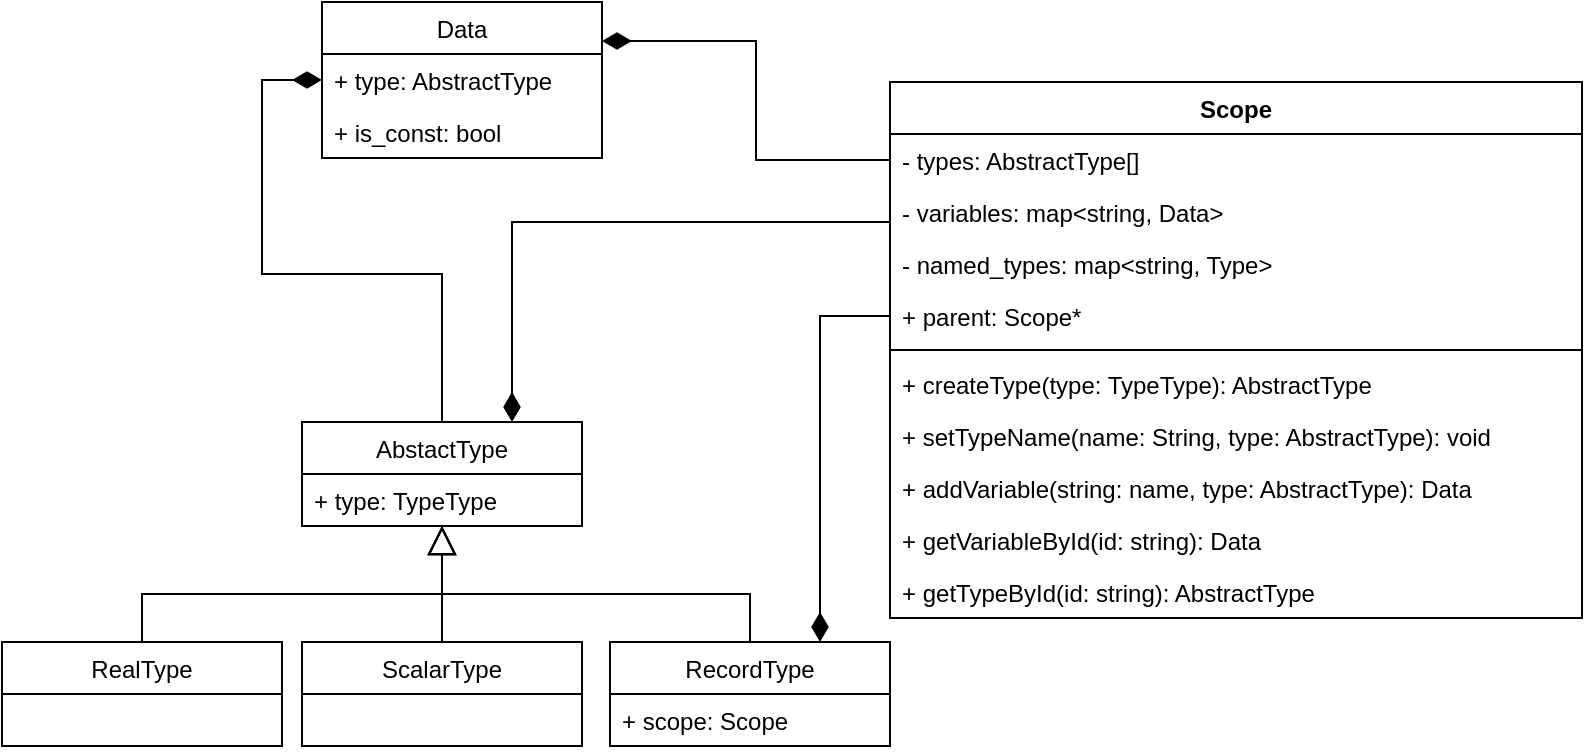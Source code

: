 <mxfile version="13.9.9" type="device"><diagram id="3Ln7gn-iWB78eKNTGccH" name="Страница 1"><mxGraphModel dx="846" dy="534" grid="1" gridSize="10" guides="1" tooltips="1" connect="1" arrows="1" fold="1" page="1" pageScale="1" pageWidth="827" pageHeight="1169" math="0" shadow="0"><root><mxCell id="0"/><mxCell id="1" parent="0"/><mxCell id="juU1Bl8LOMIfGtjSPc-Z-37" style="edgeStyle=orthogonalEdgeStyle;rounded=0;orthogonalLoop=1;jettySize=auto;html=1;exitX=0.5;exitY=0;exitDx=0;exitDy=0;entryX=0;entryY=0.5;entryDx=0;entryDy=0;endArrow=diamondThin;endFill=1;endSize=12;" edge="1" parent="1" source="juU1Bl8LOMIfGtjSPc-Z-5" target="juU1Bl8LOMIfGtjSPc-Z-10"><mxGeometry relative="1" as="geometry"/></mxCell><mxCell id="juU1Bl8LOMIfGtjSPc-Z-5" value="AbstactType" style="swimlane;fontStyle=0;childLayout=stackLayout;horizontal=1;startSize=26;fillColor=none;horizontalStack=0;resizeParent=1;resizeParentMax=0;resizeLast=0;collapsible=1;marginBottom=0;" vertex="1" parent="1"><mxGeometry x="190" y="260" width="140" height="52" as="geometry"/></mxCell><mxCell id="juU1Bl8LOMIfGtjSPc-Z-6" value="+ type: TypeType" style="text;strokeColor=none;fillColor=none;align=left;verticalAlign=top;spacingLeft=4;spacingRight=4;overflow=hidden;rotatable=0;points=[[0,0.5],[1,0.5]];portConstraint=eastwest;" vertex="1" parent="juU1Bl8LOMIfGtjSPc-Z-5"><mxGeometry y="26" width="140" height="26" as="geometry"/></mxCell><mxCell id="juU1Bl8LOMIfGtjSPc-Z-9" value="Data" style="swimlane;fontStyle=0;childLayout=stackLayout;horizontal=1;startSize=26;fillColor=none;horizontalStack=0;resizeParent=1;resizeParentMax=0;resizeLast=0;collapsible=1;marginBottom=0;" vertex="1" parent="1"><mxGeometry x="200" y="50" width="140" height="78" as="geometry"/></mxCell><mxCell id="juU1Bl8LOMIfGtjSPc-Z-10" value="+ type: AbstractType" style="text;strokeColor=none;fillColor=none;align=left;verticalAlign=top;spacingLeft=4;spacingRight=4;overflow=hidden;rotatable=0;points=[[0,0.5],[1,0.5]];portConstraint=eastwest;" vertex="1" parent="juU1Bl8LOMIfGtjSPc-Z-9"><mxGeometry y="26" width="140" height="26" as="geometry"/></mxCell><mxCell id="juU1Bl8LOMIfGtjSPc-Z-11" value="+ is_const: bool" style="text;strokeColor=none;fillColor=none;align=left;verticalAlign=top;spacingLeft=4;spacingRight=4;overflow=hidden;rotatable=0;points=[[0,0.5],[1,0.5]];portConstraint=eastwest;" vertex="1" parent="juU1Bl8LOMIfGtjSPc-Z-9"><mxGeometry y="52" width="140" height="26" as="geometry"/></mxCell><mxCell id="juU1Bl8LOMIfGtjSPc-Z-36" style="edgeStyle=orthogonalEdgeStyle;rounded=0;orthogonalLoop=1;jettySize=auto;html=1;exitX=0;exitY=0.5;exitDx=0;exitDy=0;endArrow=diamondThin;endFill=1;endSize=12;entryX=0.75;entryY=0;entryDx=0;entryDy=0;" edge="1" parent="1" source="juU1Bl8LOMIfGtjSPc-Z-44" target="juU1Bl8LOMIfGtjSPc-Z-29"><mxGeometry relative="1" as="geometry"/></mxCell><mxCell id="juU1Bl8LOMIfGtjSPc-Z-17" value="Scope" style="swimlane;fontStyle=1;align=center;verticalAlign=top;childLayout=stackLayout;horizontal=1;startSize=26;horizontalStack=0;resizeParent=1;resizeParentMax=0;resizeLast=0;collapsible=1;marginBottom=0;" vertex="1" parent="1"><mxGeometry x="484" y="90" width="346" height="268" as="geometry"/></mxCell><mxCell id="juU1Bl8LOMIfGtjSPc-Z-18" value="- types: AbstractType[]" style="text;strokeColor=none;fillColor=none;align=left;verticalAlign=top;spacingLeft=4;spacingRight=4;overflow=hidden;rotatable=0;points=[[0,0.5],[1,0.5]];portConstraint=eastwest;" vertex="1" parent="juU1Bl8LOMIfGtjSPc-Z-17"><mxGeometry y="26" width="346" height="26" as="geometry"/></mxCell><mxCell id="juU1Bl8LOMIfGtjSPc-Z-38" value="- variables: map&lt;string, Data&gt;" style="text;strokeColor=none;fillColor=none;align=left;verticalAlign=top;spacingLeft=4;spacingRight=4;overflow=hidden;rotatable=0;points=[[0,0.5],[1,0.5]];portConstraint=eastwest;" vertex="1" parent="juU1Bl8LOMIfGtjSPc-Z-17"><mxGeometry y="52" width="346" height="26" as="geometry"/></mxCell><mxCell id="juU1Bl8LOMIfGtjSPc-Z-39" value="- named_types: map&lt;string, Type&gt;" style="text;strokeColor=none;fillColor=none;align=left;verticalAlign=top;spacingLeft=4;spacingRight=4;overflow=hidden;rotatable=0;points=[[0,0.5],[1,0.5]];portConstraint=eastwest;" vertex="1" parent="juU1Bl8LOMIfGtjSPc-Z-17"><mxGeometry y="78" width="346" height="26" as="geometry"/></mxCell><mxCell id="juU1Bl8LOMIfGtjSPc-Z-44" value="+ parent: Scope*" style="text;strokeColor=none;fillColor=none;align=left;verticalAlign=top;spacingLeft=4;spacingRight=4;overflow=hidden;rotatable=0;points=[[0,0.5],[1,0.5]];portConstraint=eastwest;" vertex="1" parent="juU1Bl8LOMIfGtjSPc-Z-17"><mxGeometry y="104" width="346" height="26" as="geometry"/></mxCell><mxCell id="juU1Bl8LOMIfGtjSPc-Z-19" value="" style="line;strokeWidth=1;fillColor=none;align=left;verticalAlign=middle;spacingTop=-1;spacingLeft=3;spacingRight=3;rotatable=0;labelPosition=right;points=[];portConstraint=eastwest;" vertex="1" parent="juU1Bl8LOMIfGtjSPc-Z-17"><mxGeometry y="130" width="346" height="8" as="geometry"/></mxCell><mxCell id="juU1Bl8LOMIfGtjSPc-Z-20" value="+ createType(type: TypeType): AbstractType" style="text;strokeColor=none;fillColor=none;align=left;verticalAlign=top;spacingLeft=4;spacingRight=4;overflow=hidden;rotatable=0;points=[[0,0.5],[1,0.5]];portConstraint=eastwest;" vertex="1" parent="juU1Bl8LOMIfGtjSPc-Z-17"><mxGeometry y="138" width="346" height="26" as="geometry"/></mxCell><mxCell id="juU1Bl8LOMIfGtjSPc-Z-40" value="+ setTypeName(name: String, type: AbstractType): void" style="text;strokeColor=none;fillColor=none;align=left;verticalAlign=top;spacingLeft=4;spacingRight=4;overflow=hidden;rotatable=0;points=[[0,0.5],[1,0.5]];portConstraint=eastwest;" vertex="1" parent="juU1Bl8LOMIfGtjSPc-Z-17"><mxGeometry y="164" width="346" height="26" as="geometry"/></mxCell><mxCell id="juU1Bl8LOMIfGtjSPc-Z-41" value="+ addVariable(string: name, type: AbstractType): Data" style="text;strokeColor=none;fillColor=none;align=left;verticalAlign=top;spacingLeft=4;spacingRight=4;overflow=hidden;rotatable=0;points=[[0,0.5],[1,0.5]];portConstraint=eastwest;" vertex="1" parent="juU1Bl8LOMIfGtjSPc-Z-17"><mxGeometry y="190" width="346" height="26" as="geometry"/></mxCell><mxCell id="juU1Bl8LOMIfGtjSPc-Z-42" value="+ getVariableById(id: string): Data" style="text;strokeColor=none;fillColor=none;align=left;verticalAlign=top;spacingLeft=4;spacingRight=4;overflow=hidden;rotatable=0;points=[[0,0.5],[1,0.5]];portConstraint=eastwest;" vertex="1" parent="juU1Bl8LOMIfGtjSPc-Z-17"><mxGeometry y="216" width="346" height="26" as="geometry"/></mxCell><mxCell id="juU1Bl8LOMIfGtjSPc-Z-43" value="+ getTypeById(id: string): AbstractType" style="text;strokeColor=none;fillColor=none;align=left;verticalAlign=top;spacingLeft=4;spacingRight=4;overflow=hidden;rotatable=0;points=[[0,0.5],[1,0.5]];portConstraint=eastwest;" vertex="1" parent="juU1Bl8LOMIfGtjSPc-Z-17"><mxGeometry y="242" width="346" height="26" as="geometry"/></mxCell><mxCell id="juU1Bl8LOMIfGtjSPc-Z-34" style="edgeStyle=orthogonalEdgeStyle;rounded=0;orthogonalLoop=1;jettySize=auto;html=1;exitX=0.5;exitY=0;exitDx=0;exitDy=0;endSize=12;endArrow=block;endFill=0;" edge="1" parent="1" source="juU1Bl8LOMIfGtjSPc-Z-21" target="juU1Bl8LOMIfGtjSPc-Z-5"><mxGeometry relative="1" as="geometry"/></mxCell><mxCell id="juU1Bl8LOMIfGtjSPc-Z-21" value="ScalarType" style="swimlane;fontStyle=0;childLayout=stackLayout;horizontal=1;startSize=26;fillColor=none;horizontalStack=0;resizeParent=1;resizeParentMax=0;resizeLast=0;collapsible=1;marginBottom=0;" vertex="1" parent="1"><mxGeometry x="190" y="370" width="140" height="52" as="geometry"/></mxCell><mxCell id="juU1Bl8LOMIfGtjSPc-Z-35" style="edgeStyle=orthogonalEdgeStyle;rounded=0;orthogonalLoop=1;jettySize=auto;html=1;exitX=0.5;exitY=0;exitDx=0;exitDy=0;endArrow=block;endFill=0;endSize=12;" edge="1" parent="1" source="juU1Bl8LOMIfGtjSPc-Z-25" target="juU1Bl8LOMIfGtjSPc-Z-5"><mxGeometry relative="1" as="geometry"/></mxCell><mxCell id="juU1Bl8LOMIfGtjSPc-Z-25" value="RealType" style="swimlane;fontStyle=0;childLayout=stackLayout;horizontal=1;startSize=26;fillColor=none;horizontalStack=0;resizeParent=1;resizeParentMax=0;resizeLast=0;collapsible=1;marginBottom=0;" vertex="1" parent="1"><mxGeometry x="40" y="370" width="140" height="52" as="geometry"/></mxCell><mxCell id="juU1Bl8LOMIfGtjSPc-Z-33" style="edgeStyle=orthogonalEdgeStyle;rounded=0;orthogonalLoop=1;jettySize=auto;html=1;exitX=0.5;exitY=0;exitDx=0;exitDy=0;endArrow=block;endFill=0;endSize=12;" edge="1" parent="1" source="juU1Bl8LOMIfGtjSPc-Z-29" target="juU1Bl8LOMIfGtjSPc-Z-5"><mxGeometry relative="1" as="geometry"/></mxCell><mxCell id="juU1Bl8LOMIfGtjSPc-Z-29" value="RecordType" style="swimlane;fontStyle=0;childLayout=stackLayout;horizontal=1;startSize=26;fillColor=none;horizontalStack=0;resizeParent=1;resizeParentMax=0;resizeLast=0;collapsible=1;marginBottom=0;" vertex="1" parent="1"><mxGeometry x="344" y="370" width="140" height="52" as="geometry"/></mxCell><mxCell id="juU1Bl8LOMIfGtjSPc-Z-31" value="+ scope: Scope" style="text;strokeColor=none;fillColor=none;align=left;verticalAlign=top;spacingLeft=4;spacingRight=4;overflow=hidden;rotatable=0;points=[[0,0.5],[1,0.5]];portConstraint=eastwest;" vertex="1" parent="juU1Bl8LOMIfGtjSPc-Z-29"><mxGeometry y="26" width="140" height="26" as="geometry"/></mxCell><mxCell id="juU1Bl8LOMIfGtjSPc-Z-45" style="edgeStyle=orthogonalEdgeStyle;rounded=0;orthogonalLoop=1;jettySize=auto;html=1;exitX=0;exitY=0.5;exitDx=0;exitDy=0;entryX=1;entryY=0.25;entryDx=0;entryDy=0;endArrow=diamondThin;endFill=1;endSize=12;" edge="1" parent="1" source="juU1Bl8LOMIfGtjSPc-Z-18" target="juU1Bl8LOMIfGtjSPc-Z-9"><mxGeometry relative="1" as="geometry"/></mxCell><mxCell id="juU1Bl8LOMIfGtjSPc-Z-46" style="edgeStyle=orthogonalEdgeStyle;rounded=0;orthogonalLoop=1;jettySize=auto;html=1;exitX=0;exitY=0.5;exitDx=0;exitDy=0;entryX=0.75;entryY=0;entryDx=0;entryDy=0;endArrow=diamondThin;endFill=1;endSize=12;" edge="1" parent="1" source="juU1Bl8LOMIfGtjSPc-Z-18" target="juU1Bl8LOMIfGtjSPc-Z-5"><mxGeometry relative="1" as="geometry"><Array as="points"><mxPoint x="484" y="160"/><mxPoint x="295" y="160"/></Array></mxGeometry></mxCell></root></mxGraphModel></diagram></mxfile>